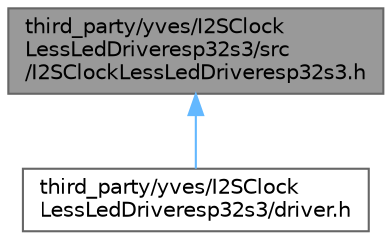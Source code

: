digraph "third_party/yves/I2SClockLessLedDriveresp32s3/src/I2SClockLessLedDriveresp32s3.h"
{
 // INTERACTIVE_SVG=YES
 // LATEX_PDF_SIZE
  bgcolor="transparent";
  edge [fontname=Helvetica,fontsize=10,labelfontname=Helvetica,labelfontsize=10];
  node [fontname=Helvetica,fontsize=10,shape=box,height=0.2,width=0.4];
  Node1 [id="Node000001",label="third_party/yves/I2SClock\lLessLedDriveresp32s3/src\l/I2SClockLessLedDriveresp32s3.h",height=0.2,width=0.4,color="gray40", fillcolor="grey60", style="filled", fontcolor="black",tooltip=" "];
  Node1 -> Node2 [id="edge1_Node000001_Node000002",dir="back",color="steelblue1",style="solid",tooltip=" "];
  Node2 [id="Node000002",label="third_party/yves/I2SClock\lLessLedDriveresp32s3/driver.h",height=0.2,width=0.4,color="grey40", fillcolor="white", style="filled",URL="$db/de4/driver_8h.html",tooltip=" "];
}
